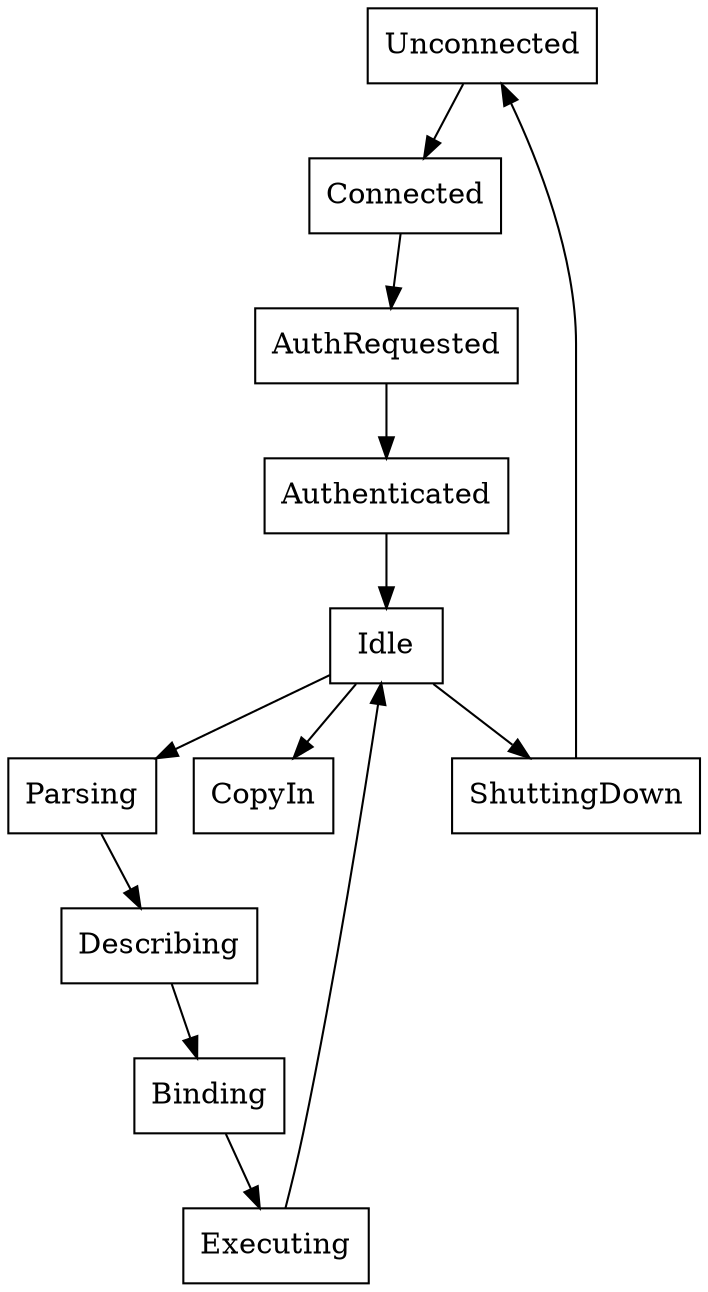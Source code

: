 digraph {
 node [shape=box];
 Unconnected;
 Connected;
 AuthRequested;
 Authenticated;
 Idle;
 Parsing;
 Describing;
 Binding;
 Executing;
 ShuttingDown;
 CopyIn;

 Unconnected -> Connected;
 Connected -> AuthRequested;
 AuthRequested -> Authenticated;
 Authenticated -> Idle;
 Idle -> Parsing;
 Parsing -> Describing;
 Describing -> Binding;
 Binding -> Executing;
 Executing -> Idle;
 Idle -> ShuttingDown;
 Idle -> CopyIn;
 ShuttingDown -> Unconnected;
}

